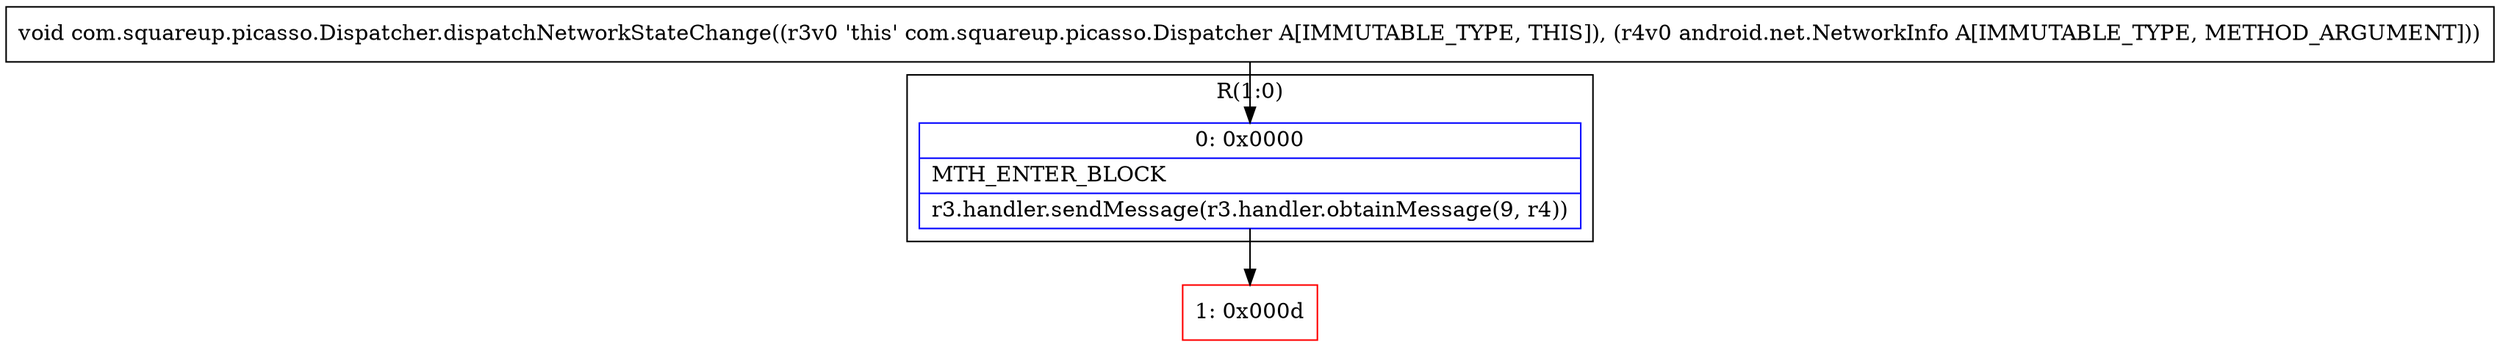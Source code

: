 digraph "CFG forcom.squareup.picasso.Dispatcher.dispatchNetworkStateChange(Landroid\/net\/NetworkInfo;)V" {
subgraph cluster_Region_2023652524 {
label = "R(1:0)";
node [shape=record,color=blue];
Node_0 [shape=record,label="{0\:\ 0x0000|MTH_ENTER_BLOCK\l|r3.handler.sendMessage(r3.handler.obtainMessage(9, r4))\l}"];
}
Node_1 [shape=record,color=red,label="{1\:\ 0x000d}"];
MethodNode[shape=record,label="{void com.squareup.picasso.Dispatcher.dispatchNetworkStateChange((r3v0 'this' com.squareup.picasso.Dispatcher A[IMMUTABLE_TYPE, THIS]), (r4v0 android.net.NetworkInfo A[IMMUTABLE_TYPE, METHOD_ARGUMENT])) }"];
MethodNode -> Node_0;
Node_0 -> Node_1;
}

